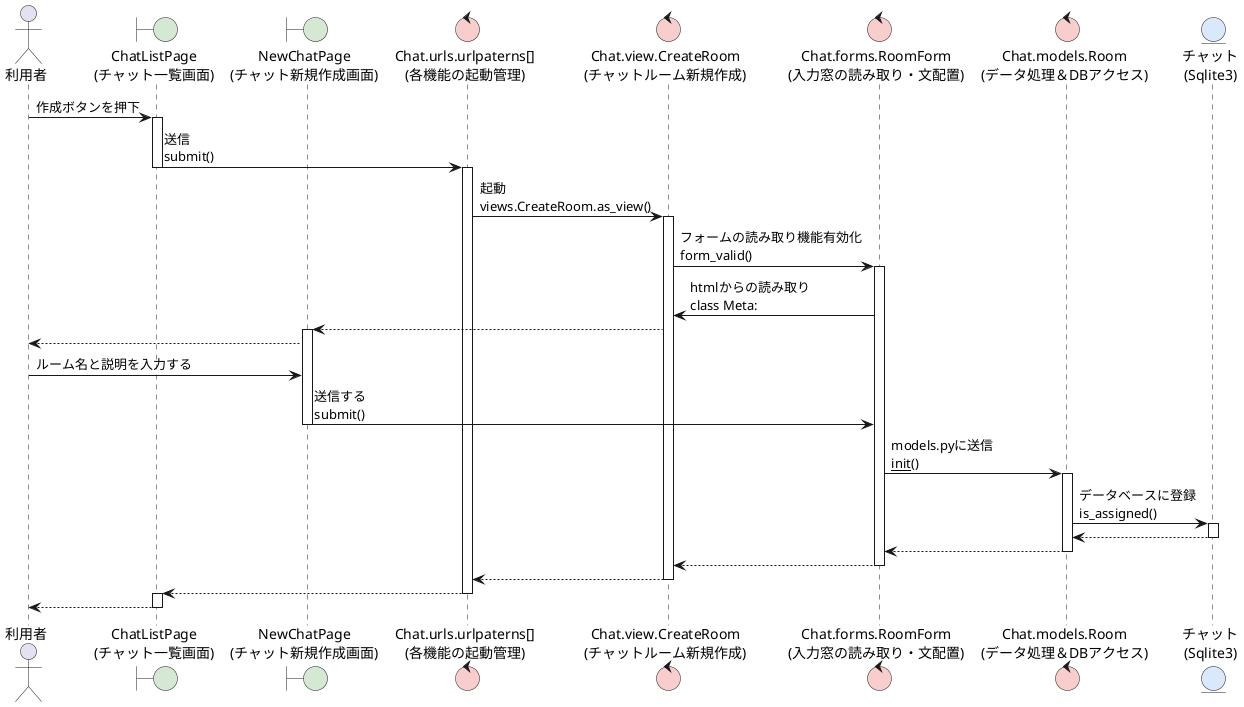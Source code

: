 @startuml chatnewmake

actor 利用者 as user

boundary "ChatListPage\n(チャット一覧画面)" as ChatListPage #d5e8d4
' boundary "ChatPage\n(チャット画面)" as ChatPage #d5e8d4
boundary "NewChatPage\n(チャット新規作成画面)" as room_form #d5e8d4


control "Chat.urls.urlpaterns[]\n(各機能の起動管理)" as urls #f8cecc
control "Chat.view.CreateRoom\n(チャットルーム新規作成)" as CreateRoom #f8cecc
control "Chat.forms.RoomForm\n(入力窓の読み取り・文配置)" as RoomForm #f8cecc
control "Chat.models.Room\n(データ処理＆DBアクセス)" as Room #f8cecc
' entity "アカウント\n(Sqlite3)" as AccountDB #dae8fc
entity "チャット\n(Sqlite3)" as ChatDB #dae8fc

user -> ChatListPage :作成ボタンを押下
activate ChatListPage
ChatListPage -> urls:送信\nsubmit()
deactivate ChatListPage
activate urls
urls -> CreateRoom:起動\nviews.CreateRoom.as_view()
activate CreateRoom
CreateRoom -> RoomForm:フォームの読み取り機能有効化\nform_valid()
activate RoomForm
RoomForm -> CreateRoom:htmlからの読み取り\nclass Meta:
CreateRoom --> room_form
activate room_form
room_form --> user
user -> room_form:ルーム名と説明を入力する
room_form -> RoomForm:送信する\nsubmit()
deactivate room_form
RoomForm -> Room:models.pyに送信\n__init__()
activate Room
' Room -> AccountDB
' activate AccountDB
' AccountDB --> Room
' deactivate AccountDB
Room -> ChatDB:データベースに登録\nis_assigned()
activate ChatDB
ChatDB --> Room
deactivate ChatDB
Room --> RoomForm
deactivate Room

RoomForm --> CreateRoom
deactivate RoomForm
CreateRoom --> urls
deactivate CreateRoom
urls --> ChatListPage
deactivate urls
activate ChatListPage
ChatListPage --> user
deactivate ChatListPage







@enduml

